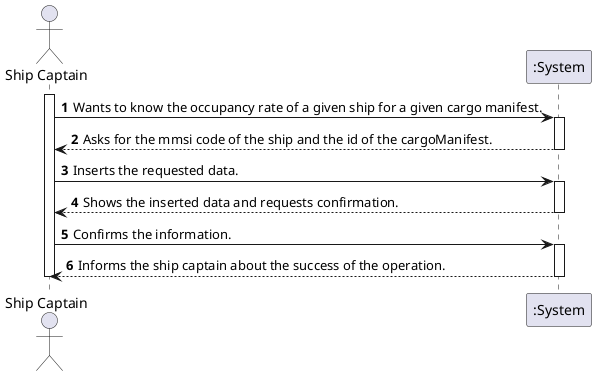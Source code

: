 @startuml
autonumber

actor "Ship Captain" as SC
participant ":System" as S

activate SC

SC-> S: Wants to know the occupancy rate of a given ship for a given cargo manifest.
activate S
S --> SC: Asks for the mmsi code of the ship and the id of the cargoManifest.
deactivate S
SC-> S: Inserts the requested data.
activate S
S --> SC: Shows the inserted data and requests confirmation.
deactivate S
SC-> S: Confirms the information.
activate S
S --> SC: Informs the ship captain about the success of the operation.

deactivate S
deactivate SC
@enduml